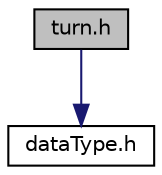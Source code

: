 digraph "turn.h"
{
 // LATEX_PDF_SIZE
  edge [fontname="Helvetica",fontsize="10",labelfontname="Helvetica",labelfontsize="10"];
  node [fontname="Helvetica",fontsize="10",shape=record];
  Node1 [label="turn.h",height=0.2,width=0.4,color="black", fillcolor="grey75", style="filled", fontcolor="black",tooltip="libreria usate ogni turno delle partite"];
  Node1 -> Node2 [color="midnightblue",fontsize="10",style="solid",fontname="Helvetica"];
  Node2 [label="dataType.h",height=0.2,width=0.4,color="black", fillcolor="white", style="filled",URL="$dataType_8h.html",tooltip="Costanti utilizzate nel progetto e strutture delle pedine e delle partite."];
}
